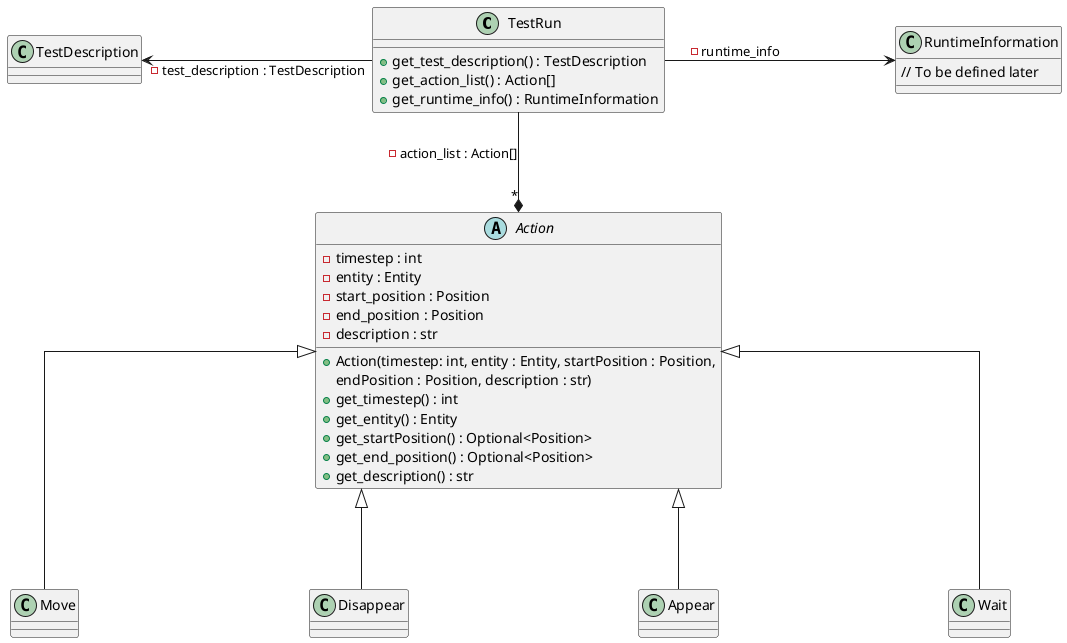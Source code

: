 @startuml

skinparam linetype ortho
skinparam nodesep 230
skinparam ranksep 100
!startsub TESTRUN
class TestRun {
    + get_test_description() : TestDescription
    + get_action_list() : Action[]
    + get_runtime_info() : RuntimeInformation
}

abstract class Action {
    - timestep : int
    - entity : Entity
    - start_position : Position
    - end_position : Position
    - description : str

    + Action(timestep: int, entity : Entity, startPosition : Position,
    endPosition : Position, description : str)
    + get_timestep() : int
    + get_entity() : Entity
    + get_startPosition() : Optional<Position>
    + get_end_position() : Optional<Position>
    + get_description() : str
}

Action <|-- Move
Action <|-- Disappear
Action <|-- Appear
Action <|-- Wait

TestRun --* "*" Action : - action_list : Action[]
TestRun -r-> RuntimeInformation : - runtime_info
TestRun -l-> TestDescription : - test_description : TestDescription

class RuntimeInformation {
    // To be defined later
}
!endsub

@enduml